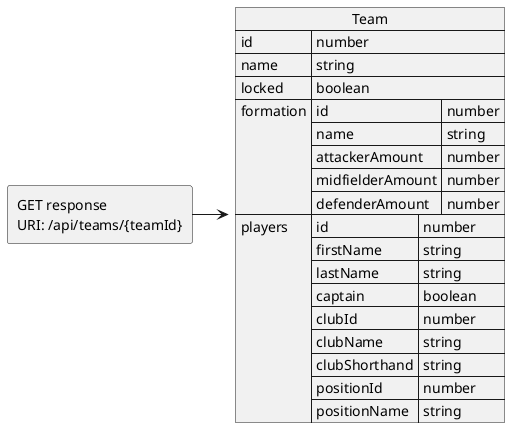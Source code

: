 @startuml Get team response
allowmixing

agent "GET response \nURI: /api/teams/{teamId}"
  json "Team" as J {
    "id": "number",
    "name": "string",
    "locked": "boolean",
    "formation": {
        "id": "number",
        "name": "string",
        "attackerAmount": "number",
        "midfielderAmount": "number",
        "defenderAmount": "number"
    },
    "players": [{
        "id": "number",
        "firstName": "string",
        "lastName": "string",
        "captain": "boolean",
        "clubId": "number",
        "clubName": "string",
        "clubShorthand": "string",
        "positionId": "number",
        "positionName": "string"
    }]
  }

"GET response \nURI: /api/teams/{teamId}" -> J 
@enduml